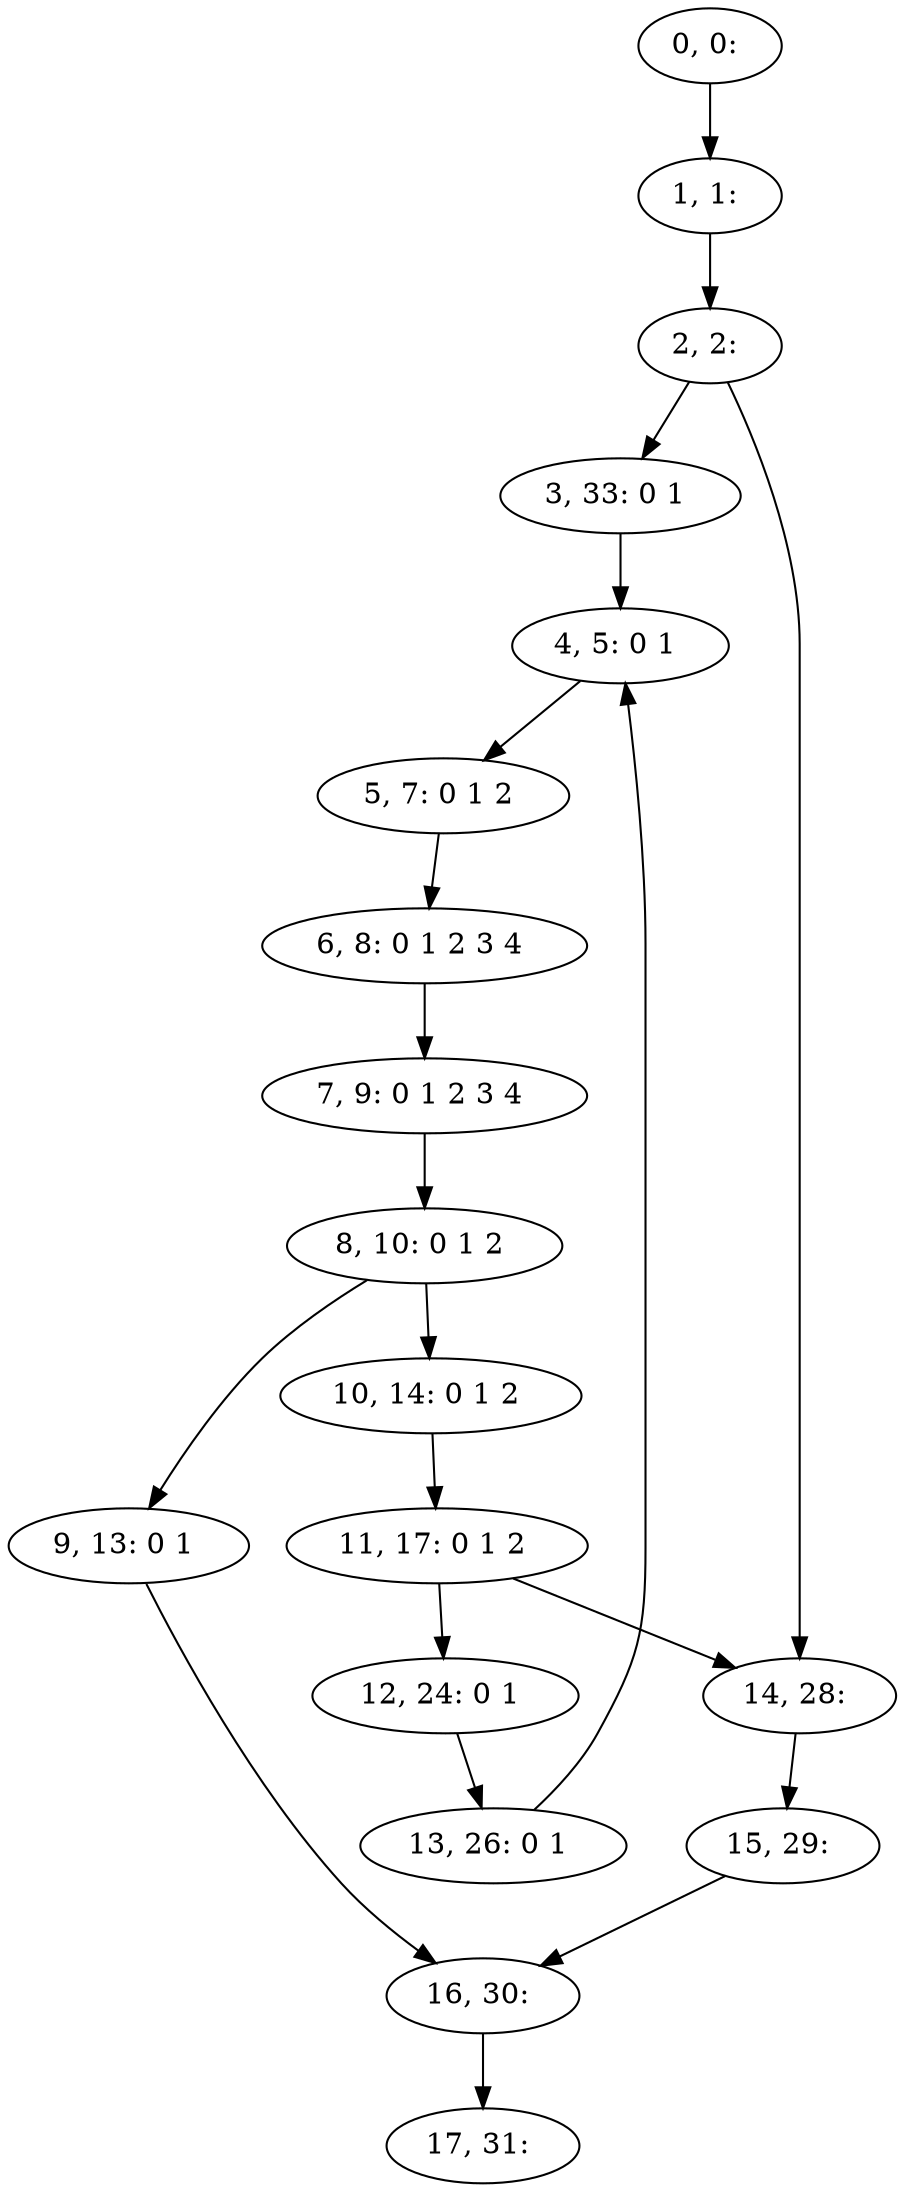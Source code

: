 digraph G {
0[label="0, 0: "];
1[label="1, 1: "];
2[label="2, 2: "];
3[label="3, 33: 0 1 "];
4[label="4, 5: 0 1 "];
5[label="5, 7: 0 1 2 "];
6[label="6, 8: 0 1 2 3 4 "];
7[label="7, 9: 0 1 2 3 4 "];
8[label="8, 10: 0 1 2 "];
9[label="9, 13: 0 1 "];
10[label="10, 14: 0 1 2 "];
11[label="11, 17: 0 1 2 "];
12[label="12, 24: 0 1 "];
13[label="13, 26: 0 1 "];
14[label="14, 28: "];
15[label="15, 29: "];
16[label="16, 30: "];
17[label="17, 31: "];
0->1 ;
1->2 ;
2->3 ;
2->14 ;
3->4 ;
4->5 ;
5->6 ;
6->7 ;
7->8 ;
8->9 ;
8->10 ;
9->16 ;
10->11 ;
11->12 ;
11->14 ;
12->13 ;
13->4 ;
14->15 ;
15->16 ;
16->17 ;
}
